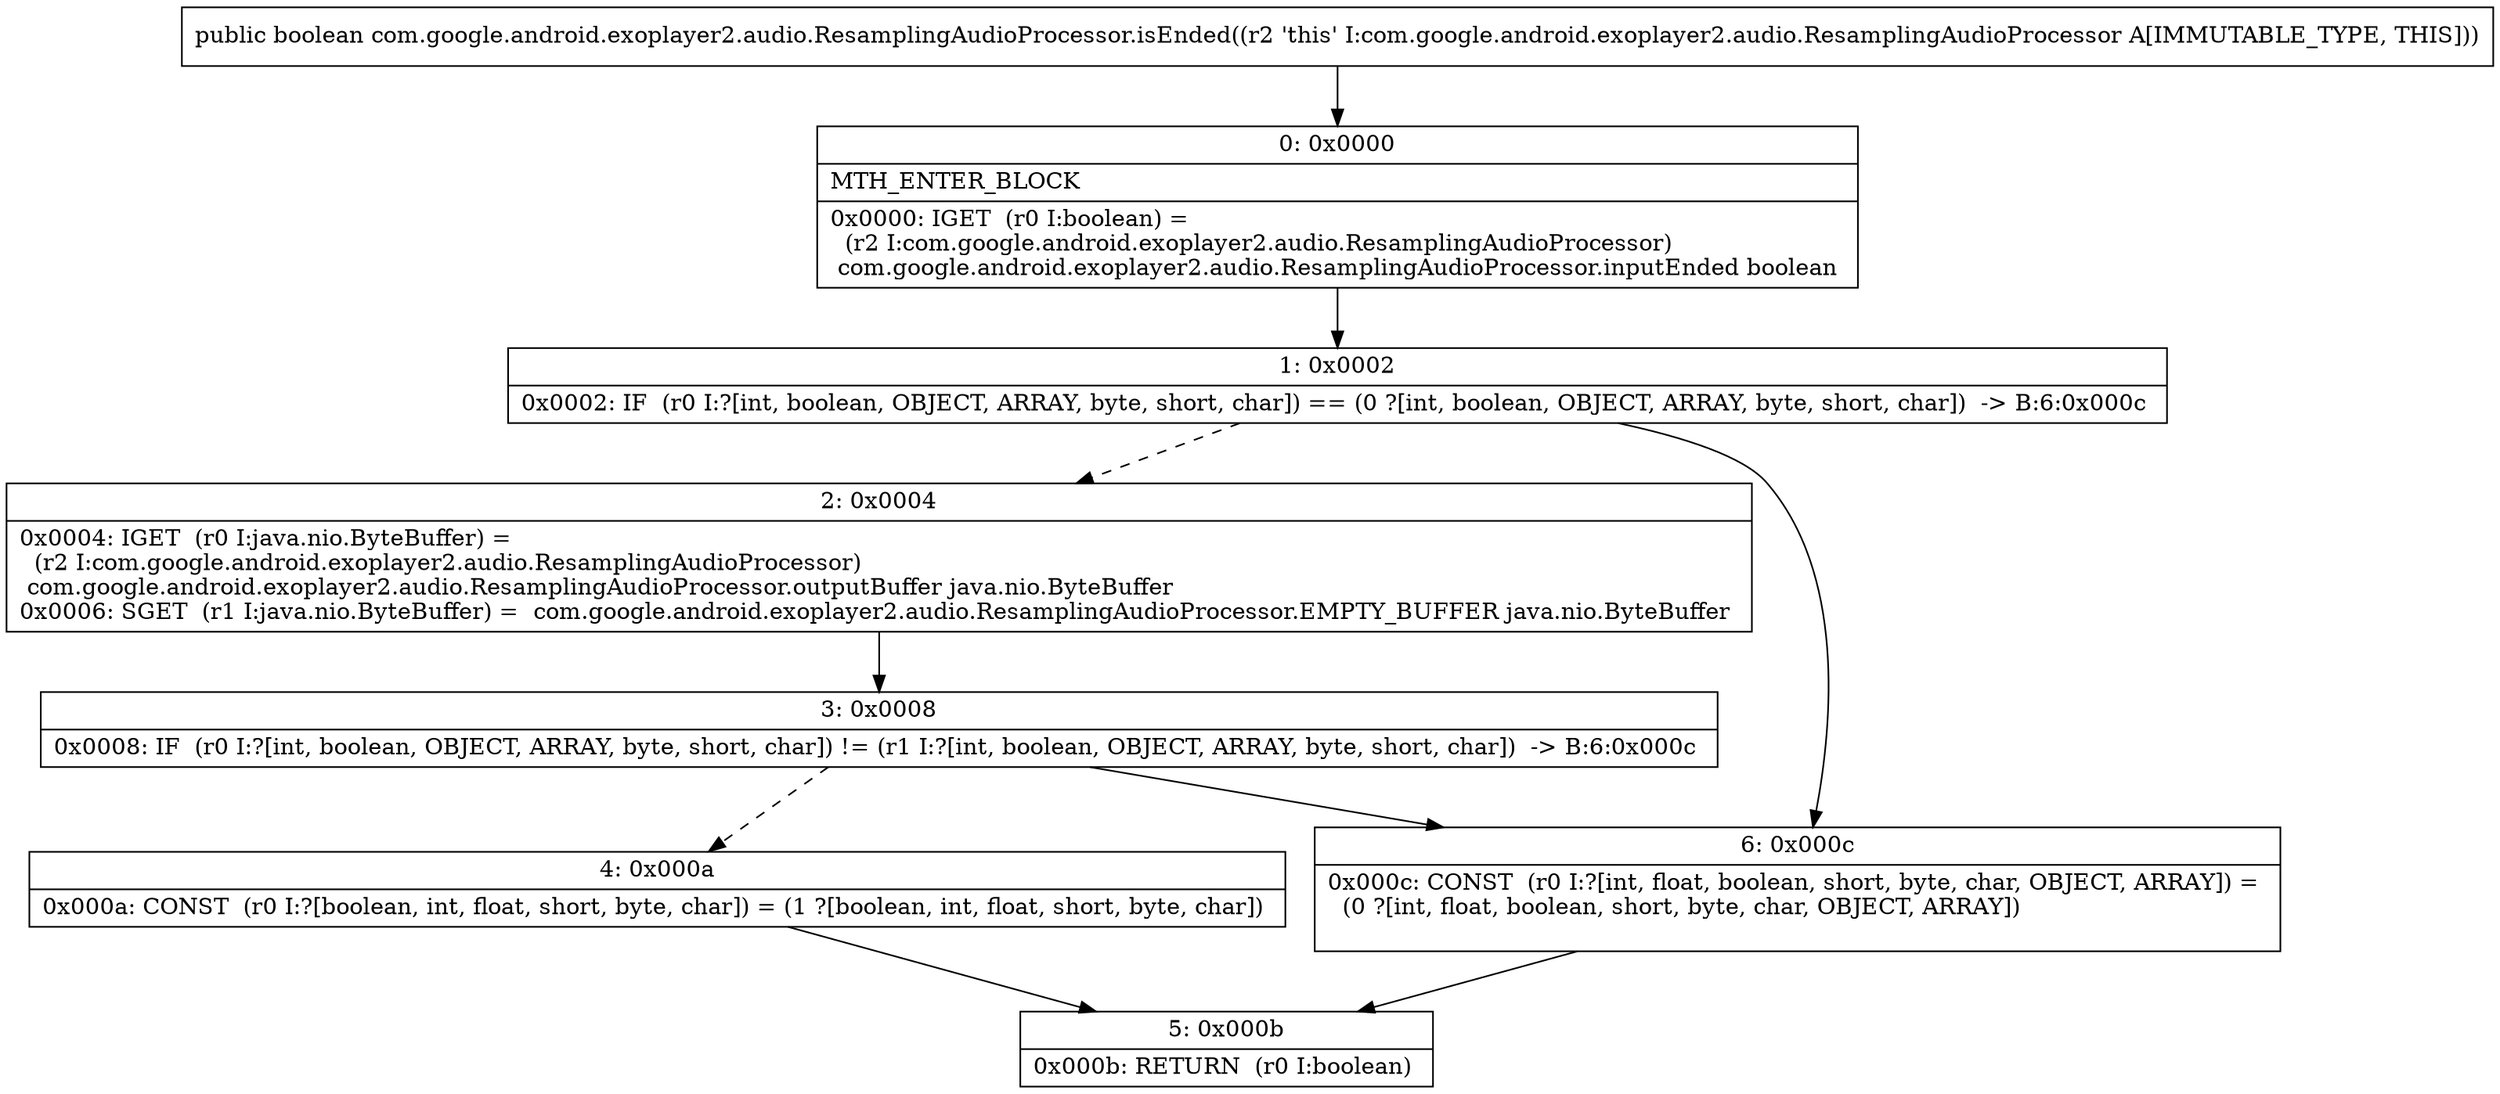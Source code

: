 digraph "CFG forcom.google.android.exoplayer2.audio.ResamplingAudioProcessor.isEnded()Z" {
Node_0 [shape=record,label="{0\:\ 0x0000|MTH_ENTER_BLOCK\l|0x0000: IGET  (r0 I:boolean) = \l  (r2 I:com.google.android.exoplayer2.audio.ResamplingAudioProcessor)\l com.google.android.exoplayer2.audio.ResamplingAudioProcessor.inputEnded boolean \l}"];
Node_1 [shape=record,label="{1\:\ 0x0002|0x0002: IF  (r0 I:?[int, boolean, OBJECT, ARRAY, byte, short, char]) == (0 ?[int, boolean, OBJECT, ARRAY, byte, short, char])  \-\> B:6:0x000c \l}"];
Node_2 [shape=record,label="{2\:\ 0x0004|0x0004: IGET  (r0 I:java.nio.ByteBuffer) = \l  (r2 I:com.google.android.exoplayer2.audio.ResamplingAudioProcessor)\l com.google.android.exoplayer2.audio.ResamplingAudioProcessor.outputBuffer java.nio.ByteBuffer \l0x0006: SGET  (r1 I:java.nio.ByteBuffer) =  com.google.android.exoplayer2.audio.ResamplingAudioProcessor.EMPTY_BUFFER java.nio.ByteBuffer \l}"];
Node_3 [shape=record,label="{3\:\ 0x0008|0x0008: IF  (r0 I:?[int, boolean, OBJECT, ARRAY, byte, short, char]) != (r1 I:?[int, boolean, OBJECT, ARRAY, byte, short, char])  \-\> B:6:0x000c \l}"];
Node_4 [shape=record,label="{4\:\ 0x000a|0x000a: CONST  (r0 I:?[boolean, int, float, short, byte, char]) = (1 ?[boolean, int, float, short, byte, char]) \l}"];
Node_5 [shape=record,label="{5\:\ 0x000b|0x000b: RETURN  (r0 I:boolean) \l}"];
Node_6 [shape=record,label="{6\:\ 0x000c|0x000c: CONST  (r0 I:?[int, float, boolean, short, byte, char, OBJECT, ARRAY]) = \l  (0 ?[int, float, boolean, short, byte, char, OBJECT, ARRAY])\l \l}"];
MethodNode[shape=record,label="{public boolean com.google.android.exoplayer2.audio.ResamplingAudioProcessor.isEnded((r2 'this' I:com.google.android.exoplayer2.audio.ResamplingAudioProcessor A[IMMUTABLE_TYPE, THIS])) }"];
MethodNode -> Node_0;
Node_0 -> Node_1;
Node_1 -> Node_2[style=dashed];
Node_1 -> Node_6;
Node_2 -> Node_3;
Node_3 -> Node_4[style=dashed];
Node_3 -> Node_6;
Node_4 -> Node_5;
Node_6 -> Node_5;
}


